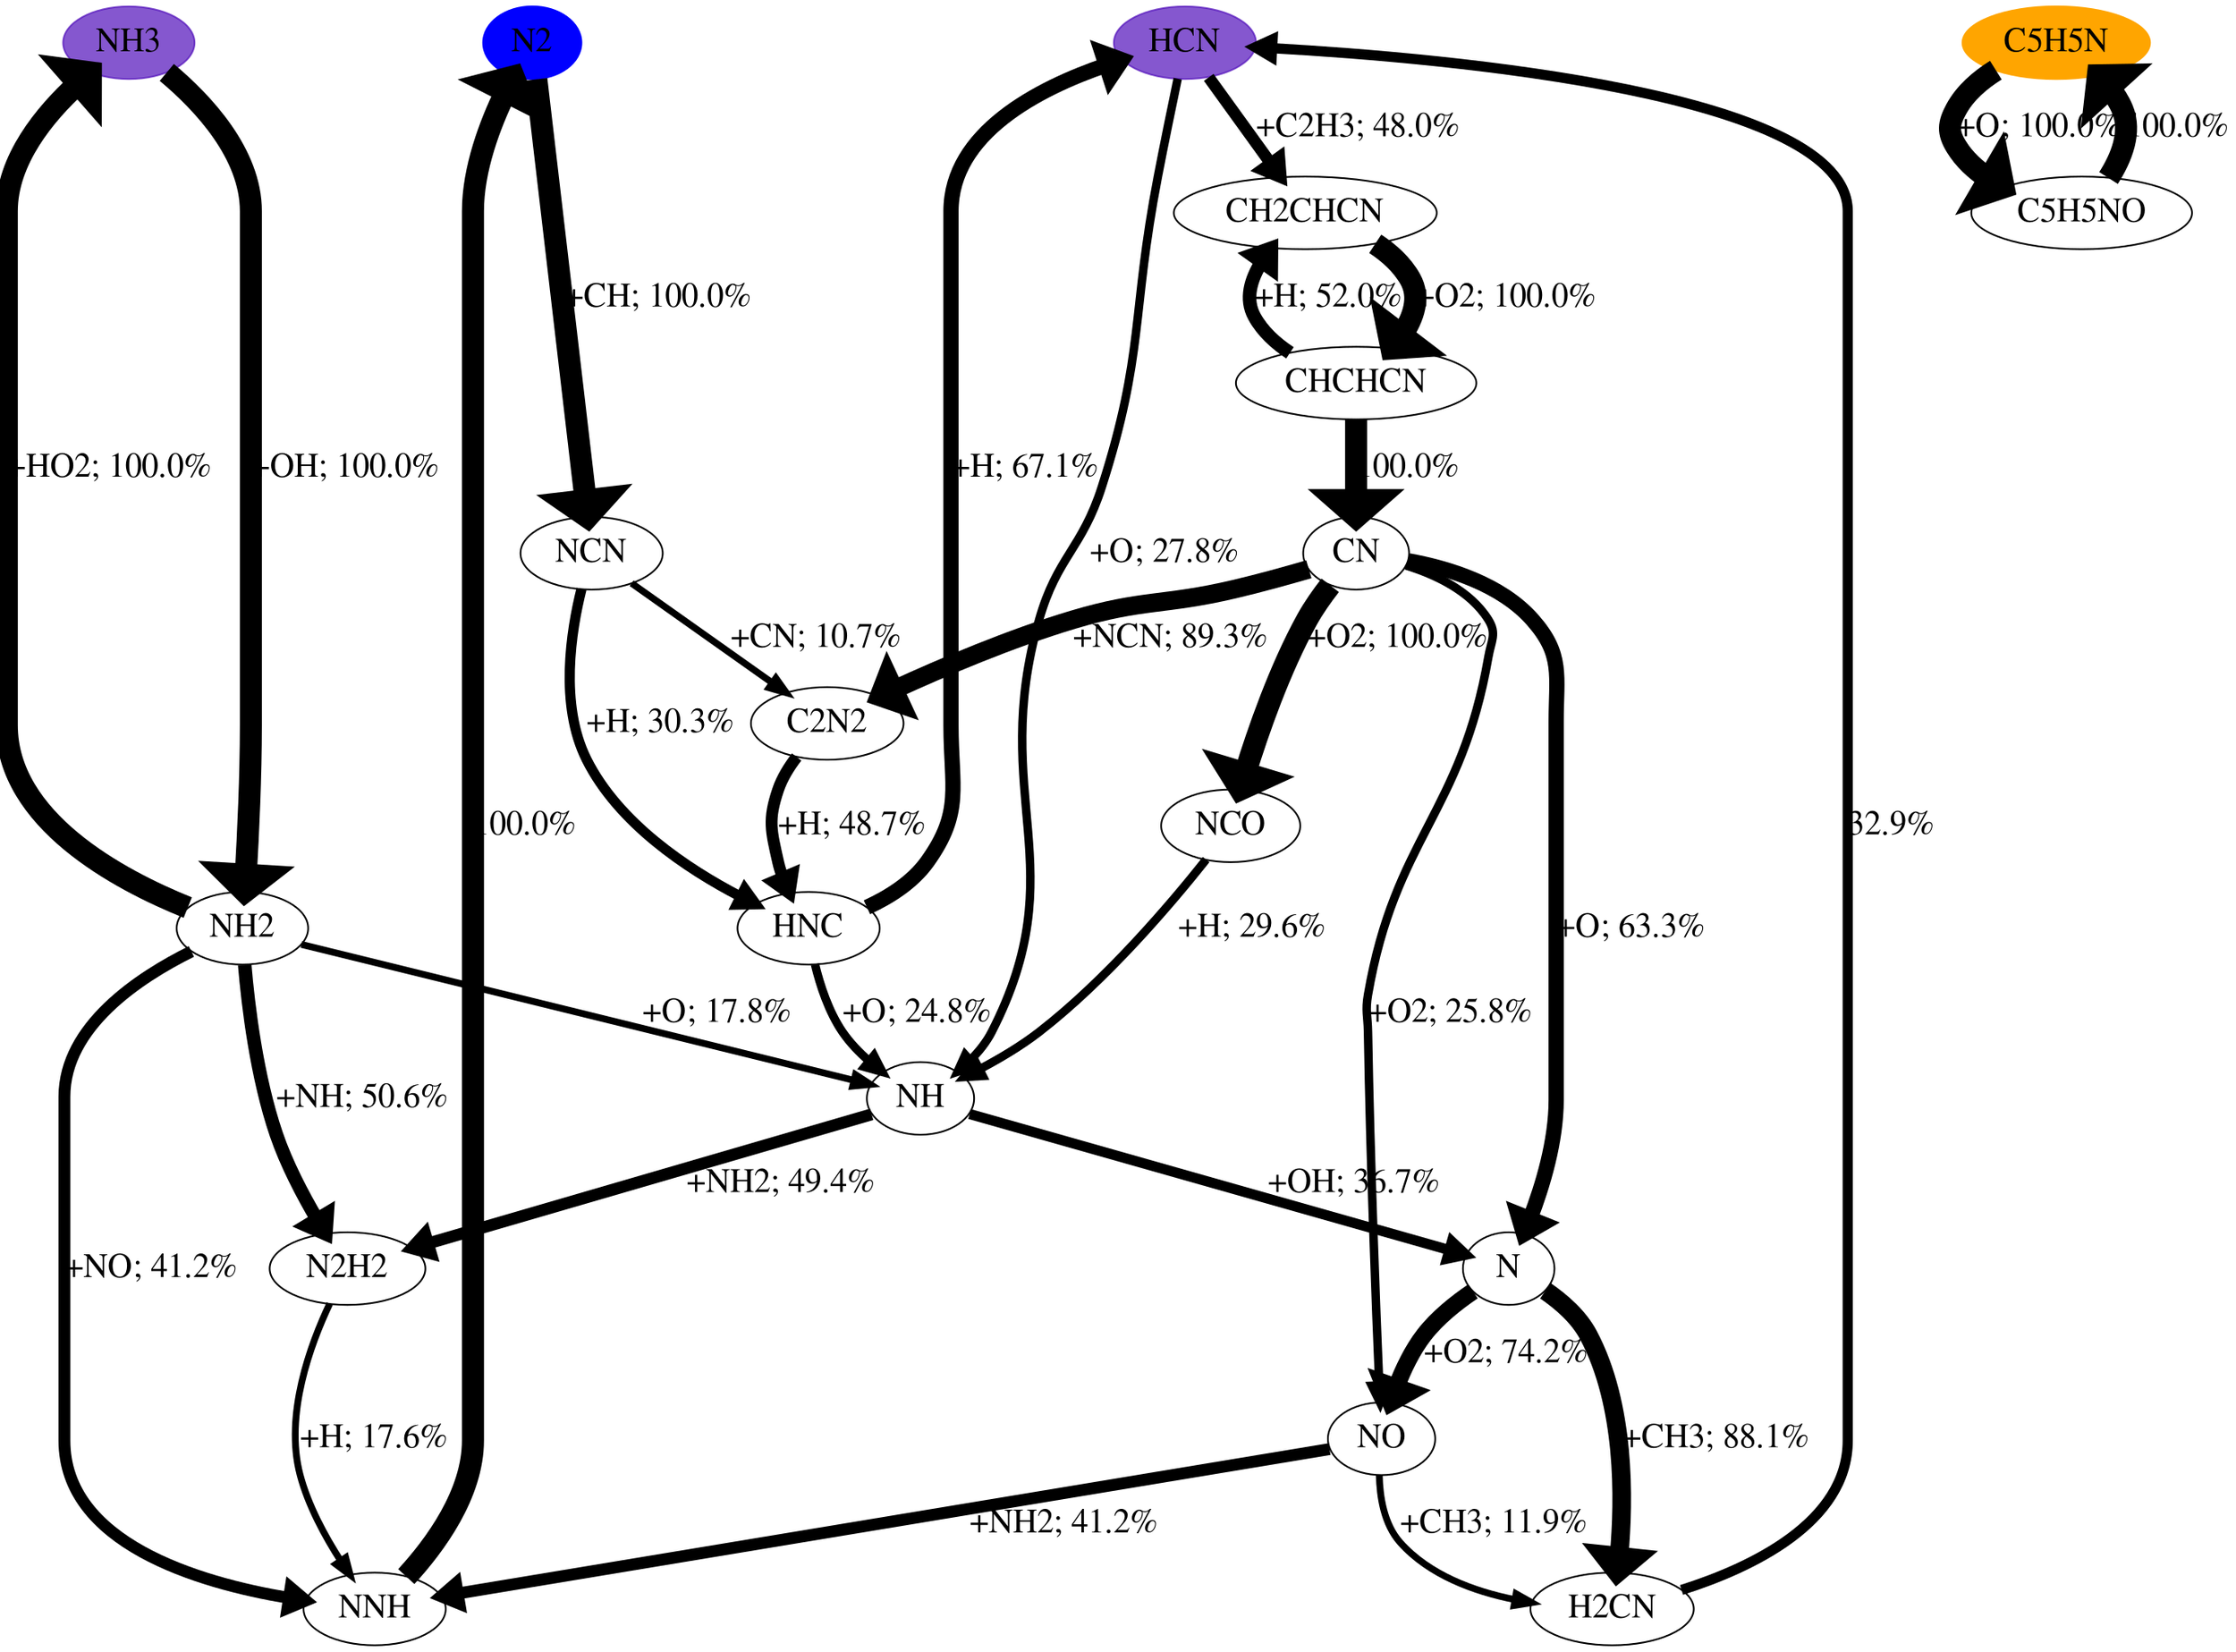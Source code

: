 digraph {
    graph [b="0,0,1558,558", rankdir=TB, center=true];
	NO -> NNH [label="+NH2; 41.2%" fontcolor=black fontname=Times fontsize=20 penwidth=7]
	NO -> H2CN [label="+CH3; 11.9%" fontcolor=black fontname=Times fontsize=20 penwidth=4]
	C5H5N -> C5H5NO [label="+O; 100.0%" fontcolor=black fontname=Times fontsize=20 penwidth=13]
	NNH -> N2 [label="100.0%" fontcolor=black fontname=Times fontsize=20 penwidth=13]
	H2CN -> HCN [label="32.9%" fontcolor=black fontname=Times fontsize=20 penwidth=6]
	N2 -> NCN [label="+CH; 100.0%" fontcolor=black fontname=Times fontsize=20 penwidth=13]
	HCN -> NH [label="+O; 27.8%" fontcolor=black fontname=Times fontsize=20 penwidth=5]
	HCN -> CH2CHCN [label="+C2H3; 48.0%" fontcolor=black fontname=Times fontsize=20 penwidth=7]
	NH3 -> NH2 [label="+OH; 100.0%" fontcolor=black fontname=Times fontsize=20 penwidth=13]
	C5H5NO -> C5H5N [label="100.0%" fontcolor=black fontname=Times fontsize=20 penwidth=13]
	NCN -> HNC [label="+H; 30.3%" fontcolor=black fontname=Times fontsize=20 penwidth=6]
	NCN -> C2N2 [label="+CN; 10.7%" fontcolor=black fontname=Times fontsize=20 penwidth=4]
	NH -> N2H2 [label="+NH2; 49.4%" fontcolor=black fontname=Times fontsize=20 penwidth=7]
	NH -> N [label="+OH; 36.7%" fontcolor=black fontname=Times fontsize=20 penwidth=6]
	CH2CHCN -> CHCHCN [label="+O2; 100.0%" fontcolor=black fontname=Times fontsize=20 penwidth=13]
	NH2 -> N2H2 [label="+NH; 50.6%" fontcolor=black fontname=Times fontsize=20 penwidth=8]
	NH2 -> NNH [label="+NO; 41.2%" fontcolor=black fontname=Times fontsize=20 penwidth=7]
	NH2 -> NH [label="+O; 17.8%" fontcolor=black fontname=Times fontsize=20 penwidth=4]
	NH2 -> NH3 [label="+HO2; 100.0%" fontcolor=black fontname=Times fontsize=20 penwidth=13]
	HNC -> NH [label="+O; 24.8%" fontcolor=black fontname=Times fontsize=20 penwidth=5]
	HNC -> HCN [label="+H; 67.1%" fontcolor=black fontname=Times fontsize=20 penwidth=9]
	C2N2 -> HNC [label="+H; 48.7%" fontcolor=black fontname=Times fontsize=20 penwidth=7]
	N2H2 -> NNH [label="+H; 17.6%" fontcolor=black fontname=Times fontsize=20 penwidth=4]
	N -> NO [label="+O2; 74.2%" fontcolor=black fontname=Times fontsize=20 penwidth=10]
	N -> H2CN [label="+CH3; 88.1%" fontcolor=black fontname=Times fontsize=20 penwidth=11]
	CHCHCN -> CN [label="100.0%" fontcolor=black fontname=Times fontsize=20 penwidth=13]
	CHCHCN -> CH2CHCN [label="+H; 52.0%" fontcolor=black fontname=Times fontsize=20 penwidth=8]
	CN -> N [label="+O; 63.3%" fontcolor=black fontname=Times fontsize=20 penwidth=9]
	CN -> NO [label="+O2; 25.8%" fontcolor=black fontname=Times fontsize=20 penwidth=5]
	CN -> NCO [label="+O2; 100.0%" fontcolor=black fontname=Times fontsize=20 penwidth=13]
	CN -> C2N2 [label="+NCN; 89.3%" fontcolor=black fontname=Times fontsize=20 penwidth=11]
	NCO -> NH [label="+H; 29.6%" fontcolor=black fontname=Times fontsize=20 penwidth=5]
	NO [fontname=Times fontsize=20]
	C5H5N [fontname=Times fontsize=20]
	NNH [fontname=Times fontsize=20]
	H2CN [fontname=Times fontsize=20]
	N2 [fontname=Times fontsize=20]
	HCN [fontname=Times fontsize=20]
	NH3 [fontname=Times fontsize=20]
	C5H5NO [fontname=Times fontsize=20]
	NCN [fontname=Times fontsize=20]
	NH [fontname=Times fontsize=20]
	CH2CHCN [fontname=Times fontsize=20]
	NH2 [fontname=Times fontsize=20]
	HNC [fontname=Times fontsize=20]
	C2N2 [fontname=Times fontsize=20]
	N2H2 [fontname=Times fontsize=20]
	N [fontname=Times fontsize=20]
	CHCHCN [fontname=Times fontsize=20]
	CN [fontname=Times fontsize=20]
	NCO [fontname=Times fontsize=20]
	HCN [color="#500dbab1" fillcolor="#500dbab1" style=filled]
	NH3 [color="#500dbab1" fillcolor="#500dbab1" style=filled]
	C5H5N [color=orange fillcolor=orange style=filled]
	N2 [color=blue fillcolor=blue style=filled]

    {rank="source"; C5H5N,NH3,HCN,N2}
}